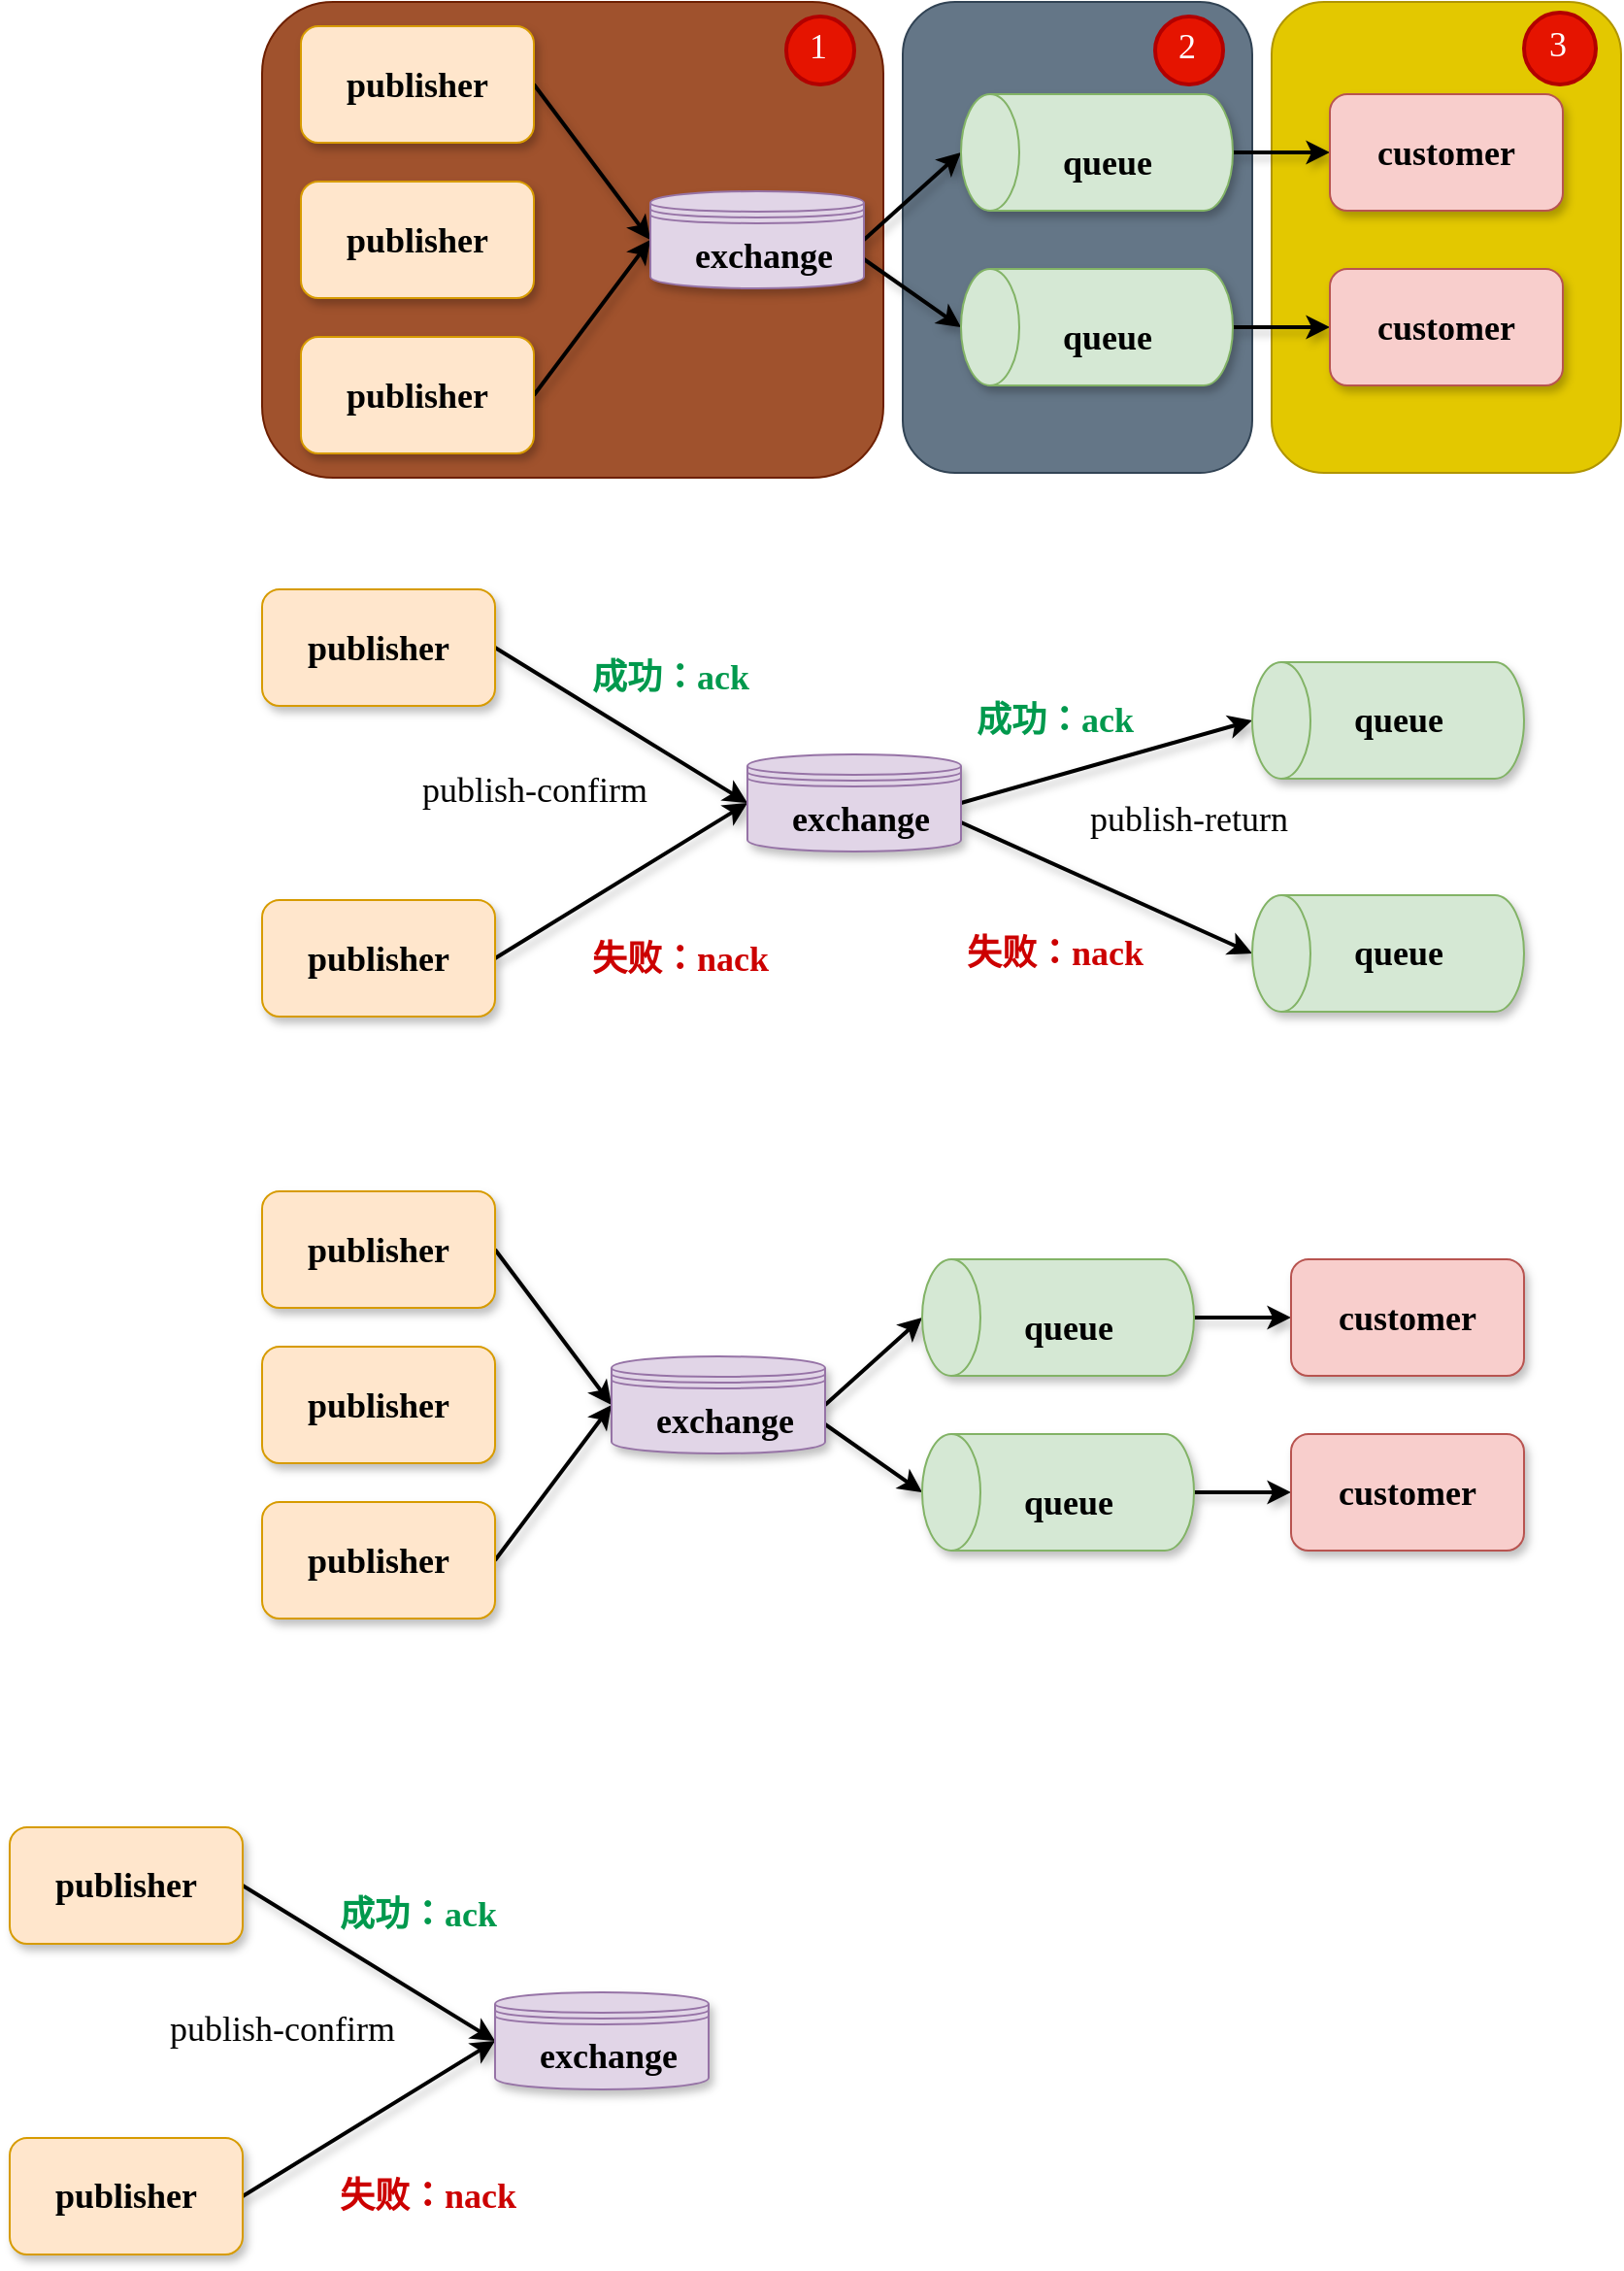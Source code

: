 <mxfile version="15.2.7" type="github">
  <diagram id="DfqF4grti_05bretxwBp" name="第 1 页">
    <mxGraphModel dx="2526" dy="842" grid="1" gridSize="10" guides="1" tooltips="1" connect="1" arrows="1" fold="1" page="1" pageScale="1" pageWidth="3300" pageHeight="4681" math="0" shadow="0">
      <root>
        <mxCell id="0" />
        <mxCell id="1" parent="0" />
        <mxCell id="EjoFfU5QmYsOKlTv9Tg1-23" value="" style="rounded=1;whiteSpace=wrap;html=1;shadow=0;sketch=0;fontFamily=JetBrains Mono;fontSize=18;fillColor=#e3c800;strokeColor=#B09500;fontColor=#000000;" parent="1" vertex="1">
          <mxGeometry x="850" y="130" width="180" height="242.5" as="geometry" />
        </mxCell>
        <mxCell id="EjoFfU5QmYsOKlTv9Tg1-22" value="" style="rounded=1;whiteSpace=wrap;html=1;shadow=0;sketch=0;fontFamily=JetBrains Mono;fontSize=18;fillColor=#647687;strokeColor=#314354;fontColor=#ffffff;" parent="1" vertex="1">
          <mxGeometry x="660" y="130" width="180" height="242.5" as="geometry" />
        </mxCell>
        <mxCell id="EjoFfU5QmYsOKlTv9Tg1-20" value="" style="rounded=1;whiteSpace=wrap;html=1;shadow=0;sketch=0;fontFamily=JetBrains Mono;fontSize=18;fillColor=#a0522d;strokeColor=#6D1F00;fontColor=#ffffff;" parent="1" vertex="1">
          <mxGeometry x="330" y="130" width="320" height="245" as="geometry" />
        </mxCell>
        <mxCell id="EjoFfU5QmYsOKlTv9Tg1-5" style="rounded=0;orthogonalLoop=1;jettySize=auto;html=1;exitX=1;exitY=0.5;exitDx=0;exitDy=0;entryX=0;entryY=0.5;entryDx=0;entryDy=0;fontFamily=JetBrains Mono;fontSize=18;strokeWidth=2;shadow=1;sketch=0;" parent="1" source="EjoFfU5QmYsOKlTv9Tg1-1" target="EjoFfU5QmYsOKlTv9Tg1-4" edge="1">
          <mxGeometry relative="1" as="geometry" />
        </mxCell>
        <mxCell id="EjoFfU5QmYsOKlTv9Tg1-1" value="publisher" style="rounded=1;whiteSpace=wrap;html=1;fontFamily=JetBrains Mono;fontSize=18;fontStyle=1;sketch=0;fillColor=#ffe6cc;strokeColor=#d79b00;shadow=1;" parent="1" vertex="1">
          <mxGeometry x="350" y="142.5" width="120" height="60" as="geometry" />
        </mxCell>
        <mxCell id="EjoFfU5QmYsOKlTv9Tg1-2" value="publisher" style="rounded=1;whiteSpace=wrap;html=1;fontFamily=JetBrains Mono;fontSize=18;fontStyle=1;sketch=0;fillColor=#ffe6cc;strokeColor=#d79b00;shadow=1;" parent="1" vertex="1">
          <mxGeometry x="350" y="222.5" width="120" height="60" as="geometry" />
        </mxCell>
        <mxCell id="EjoFfU5QmYsOKlTv9Tg1-7" style="edgeStyle=none;rounded=0;orthogonalLoop=1;jettySize=auto;html=1;exitX=1;exitY=0.5;exitDx=0;exitDy=0;entryX=0;entryY=0.5;entryDx=0;entryDy=0;fontFamily=JetBrains Mono;fontSize=18;strokeWidth=2;shadow=1;sketch=0;" parent="1" source="EjoFfU5QmYsOKlTv9Tg1-3" target="EjoFfU5QmYsOKlTv9Tg1-4" edge="1">
          <mxGeometry relative="1" as="geometry" />
        </mxCell>
        <mxCell id="EjoFfU5QmYsOKlTv9Tg1-3" value="publisher" style="rounded=1;whiteSpace=wrap;html=1;fontFamily=JetBrains Mono;fontSize=18;fontStyle=1;sketch=0;fillColor=#ffe6cc;strokeColor=#d79b00;shadow=1;" parent="1" vertex="1">
          <mxGeometry x="350" y="302.5" width="120" height="60" as="geometry" />
        </mxCell>
        <mxCell id="EjoFfU5QmYsOKlTv9Tg1-8" style="edgeStyle=none;rounded=0;orthogonalLoop=1;jettySize=auto;html=1;exitX=1;exitY=0.5;exitDx=0;exitDy=0;fontFamily=JetBrains Mono;fontSize=18;entryX=0.5;entryY=0;entryDx=0;entryDy=0;entryPerimeter=0;strokeWidth=2;shadow=1;sketch=0;" parent="1" source="EjoFfU5QmYsOKlTv9Tg1-4" target="EjoFfU5QmYsOKlTv9Tg1-10" edge="1">
          <mxGeometry relative="1" as="geometry">
            <mxPoint x="690" y="172.5" as="targetPoint" />
          </mxGeometry>
        </mxCell>
        <mxCell id="EjoFfU5QmYsOKlTv9Tg1-14" style="edgeStyle=none;rounded=0;orthogonalLoop=1;jettySize=auto;html=1;exitX=1;exitY=0.7;exitDx=0;exitDy=0;entryX=0.5;entryY=0;entryDx=0;entryDy=0;entryPerimeter=0;fontFamily=JetBrains Mono;fontSize=18;strokeWidth=2;shadow=1;sketch=0;" parent="1" source="EjoFfU5QmYsOKlTv9Tg1-4" target="EjoFfU5QmYsOKlTv9Tg1-12" edge="1">
          <mxGeometry relative="1" as="geometry" />
        </mxCell>
        <mxCell id="EjoFfU5QmYsOKlTv9Tg1-4" value="" style="shape=datastore;whiteSpace=wrap;html=1;rounded=1;shadow=1;glass=0;labelBackgroundColor=#ffffff;sketch=0;disableMultiStroke=0;disableMultiStrokeFill=0;fontFamily=JetBrains Mono;fontSize=14;fillColor=#e1d5e7;verticalAlign=middle;strokeColor=#9673a6;" parent="1" vertex="1">
          <mxGeometry x="530" y="227.5" width="110" height="50" as="geometry" />
        </mxCell>
        <mxCell id="EjoFfU5QmYsOKlTv9Tg1-17" style="edgeStyle=none;rounded=0;orthogonalLoop=1;jettySize=auto;html=1;exitX=0.5;exitY=1;exitDx=0;exitDy=0;exitPerimeter=0;entryX=0;entryY=0.5;entryDx=0;entryDy=0;fontFamily=JetBrains Mono;fontSize=18;strokeWidth=2;shadow=1;sketch=0;" parent="1" source="EjoFfU5QmYsOKlTv9Tg1-10" target="EjoFfU5QmYsOKlTv9Tg1-15" edge="1">
          <mxGeometry relative="1" as="geometry" />
        </mxCell>
        <mxCell id="EjoFfU5QmYsOKlTv9Tg1-10" value="" style="shape=cylinder3;whiteSpace=wrap;html=1;boundedLbl=1;backgroundOutline=1;size=15;sketch=0;fontFamily=JetBrains Mono;fontSize=18;rotation=-90;fillColor=#d5e8d4;strokeColor=#82b366;shadow=1;" parent="1" vertex="1">
          <mxGeometry x="730" y="137.5" width="60" height="140" as="geometry" />
        </mxCell>
        <mxCell id="EjoFfU5QmYsOKlTv9Tg1-11" value="&lt;b&gt;queue&lt;/b&gt;" style="text;html=1;align=center;verticalAlign=middle;resizable=0;points=[];autosize=1;strokeColor=none;fillColor=none;fontSize=18;fontFamily=JetBrains Mono;shadow=1;sketch=0;" parent="1" vertex="1">
          <mxGeometry x="730" y="197.5" width="70" height="30" as="geometry" />
        </mxCell>
        <mxCell id="EjoFfU5QmYsOKlTv9Tg1-18" style="edgeStyle=none;rounded=0;orthogonalLoop=1;jettySize=auto;html=1;exitX=0.5;exitY=1;exitDx=0;exitDy=0;exitPerimeter=0;fontFamily=JetBrains Mono;fontSize=18;strokeWidth=2;shadow=1;sketch=0;" parent="1" source="EjoFfU5QmYsOKlTv9Tg1-12" target="EjoFfU5QmYsOKlTv9Tg1-16" edge="1">
          <mxGeometry relative="1" as="geometry" />
        </mxCell>
        <mxCell id="EjoFfU5QmYsOKlTv9Tg1-12" value="" style="shape=cylinder3;whiteSpace=wrap;html=1;boundedLbl=1;backgroundOutline=1;size=15;sketch=0;fontFamily=JetBrains Mono;fontSize=18;rotation=-90;fillColor=#d5e8d4;strokeColor=#82b366;shadow=1;" parent="1" vertex="1">
          <mxGeometry x="730" y="227.5" width="60" height="140" as="geometry" />
        </mxCell>
        <mxCell id="EjoFfU5QmYsOKlTv9Tg1-13" value="&lt;b&gt;queue&lt;/b&gt;" style="text;html=1;align=center;verticalAlign=middle;resizable=0;points=[];autosize=1;strokeColor=none;fillColor=none;fontSize=18;fontFamily=JetBrains Mono;shadow=1;sketch=0;" parent="1" vertex="1">
          <mxGeometry x="730" y="287.5" width="70" height="30" as="geometry" />
        </mxCell>
        <mxCell id="EjoFfU5QmYsOKlTv9Tg1-15" value="customer" style="rounded=1;whiteSpace=wrap;html=1;fontFamily=JetBrains Mono;fontSize=18;fontStyle=1;sketch=0;fillColor=#f8cecc;strokeColor=#b85450;shadow=1;" parent="1" vertex="1">
          <mxGeometry x="880" y="177.5" width="120" height="60" as="geometry" />
        </mxCell>
        <mxCell id="EjoFfU5QmYsOKlTv9Tg1-16" value="customer" style="rounded=1;whiteSpace=wrap;html=1;fontFamily=JetBrains Mono;fontSize=18;fontStyle=1;sketch=0;fillColor=#f8cecc;strokeColor=#b85450;shadow=1;" parent="1" vertex="1">
          <mxGeometry x="880" y="267.5" width="120" height="60" as="geometry" />
        </mxCell>
        <mxCell id="EjoFfU5QmYsOKlTv9Tg1-19" value="&lt;b&gt;exchange&lt;/b&gt;" style="text;html=1;align=center;verticalAlign=middle;resizable=0;points=[];autosize=1;strokeColor=none;fillColor=none;fontSize=18;fontFamily=JetBrains Mono;" parent="1" vertex="1">
          <mxGeometry x="538" y="245.5" width="100" height="30" as="geometry" />
        </mxCell>
        <mxCell id="EjoFfU5QmYsOKlTv9Tg1-24" value="1" style="ellipse;whiteSpace=wrap;html=1;aspect=fixed;strokeWidth=2;fontFamily=Tahoma;spacingBottom=4;spacingRight=2;strokeColor=#B20000;shadow=0;sketch=0;fontSize=18;fillColor=#e51400;fontColor=#ffffff;" parent="1" vertex="1">
          <mxGeometry x="600" y="137.5" width="35" height="35" as="geometry" />
        </mxCell>
        <mxCell id="EjoFfU5QmYsOKlTv9Tg1-26" value="2" style="ellipse;whiteSpace=wrap;html=1;aspect=fixed;strokeWidth=2;fontFamily=Tahoma;spacingBottom=4;spacingRight=2;strokeColor=#B20000;shadow=0;sketch=0;fontSize=18;fillColor=#e51400;fontColor=#ffffff;" parent="1" vertex="1">
          <mxGeometry x="790" y="137.5" width="35" height="35" as="geometry" />
        </mxCell>
        <mxCell id="EjoFfU5QmYsOKlTv9Tg1-27" value="3" style="ellipse;whiteSpace=wrap;html=1;aspect=fixed;strokeWidth=2;fontFamily=Tahoma;spacingBottom=4;spacingRight=2;strokeColor=#B20000;shadow=0;sketch=0;fontSize=18;fillColor=#e51400;fontColor=#ffffff;" parent="1" vertex="1">
          <mxGeometry x="980" y="135.5" width="37" height="37" as="geometry" />
        </mxCell>
        <mxCell id="EjoFfU5QmYsOKlTv9Tg1-31" style="rounded=0;orthogonalLoop=1;jettySize=auto;html=1;exitX=1;exitY=0.5;exitDx=0;exitDy=0;entryX=0;entryY=0.5;entryDx=0;entryDy=0;fontFamily=JetBrains Mono;fontSize=18;strokeWidth=2;shadow=1;sketch=0;" parent="1" source="EjoFfU5QmYsOKlTv9Tg1-32" target="EjoFfU5QmYsOKlTv9Tg1-38" edge="1">
          <mxGeometry relative="1" as="geometry" />
        </mxCell>
        <mxCell id="EjoFfU5QmYsOKlTv9Tg1-51" value="publish-confirm" style="edgeLabel;html=1;align=center;verticalAlign=middle;resizable=0;points=[];fontSize=18;fontFamily=JetBrains Mono;" parent="EjoFfU5QmYsOKlTv9Tg1-31" vertex="1" connectable="0">
          <mxGeometry x="-0.222" y="1" relative="1" as="geometry">
            <mxPoint x="-31" y="43" as="offset" />
          </mxGeometry>
        </mxCell>
        <mxCell id="EjoFfU5QmYsOKlTv9Tg1-32" value="publisher" style="rounded=1;whiteSpace=wrap;html=1;fontFamily=JetBrains Mono;fontSize=18;fontStyle=1;sketch=0;fillColor=#ffe6cc;strokeColor=#d79b00;shadow=1;" parent="1" vertex="1">
          <mxGeometry x="330" y="432.5" width="120" height="60" as="geometry" />
        </mxCell>
        <mxCell id="EjoFfU5QmYsOKlTv9Tg1-64" style="edgeStyle=none;rounded=0;sketch=0;orthogonalLoop=1;jettySize=auto;html=1;exitX=1;exitY=0.5;exitDx=0;exitDy=0;entryX=0;entryY=0.5;entryDx=0;entryDy=0;shadow=1;fontFamily=JetBrains Mono;fontSize=18;fontColor=#000000;strokeWidth=2;" parent="1" source="EjoFfU5QmYsOKlTv9Tg1-35" target="EjoFfU5QmYsOKlTv9Tg1-38" edge="1">
          <mxGeometry relative="1" as="geometry" />
        </mxCell>
        <mxCell id="EjoFfU5QmYsOKlTv9Tg1-35" value="publisher" style="rounded=1;whiteSpace=wrap;html=1;fontFamily=JetBrains Mono;fontSize=18;fontStyle=1;sketch=0;fillColor=#ffe6cc;strokeColor=#d79b00;shadow=1;" parent="1" vertex="1">
          <mxGeometry x="330" y="592.5" width="120" height="60" as="geometry" />
        </mxCell>
        <mxCell id="EjoFfU5QmYsOKlTv9Tg1-36" style="edgeStyle=none;rounded=0;orthogonalLoop=1;jettySize=auto;html=1;exitX=1;exitY=0.5;exitDx=0;exitDy=0;fontFamily=JetBrains Mono;fontSize=18;entryX=0.5;entryY=0;entryDx=0;entryDy=0;entryPerimeter=0;strokeWidth=2;shadow=1;sketch=0;" parent="1" source="EjoFfU5QmYsOKlTv9Tg1-38" target="EjoFfU5QmYsOKlTv9Tg1-40" edge="1">
          <mxGeometry relative="1" as="geometry">
            <mxPoint x="740" y="462.5" as="targetPoint" />
          </mxGeometry>
        </mxCell>
        <mxCell id="EjoFfU5QmYsOKlTv9Tg1-57" value="publish-return" style="edgeLabel;html=1;align=center;verticalAlign=middle;resizable=0;points=[];fontSize=18;fontFamily=JetBrains Mono;fontColor=#000000;" parent="EjoFfU5QmYsOKlTv9Tg1-36" vertex="1" connectable="0">
          <mxGeometry x="-0.386" relative="1" as="geometry">
            <mxPoint x="71" y="21" as="offset" />
          </mxGeometry>
        </mxCell>
        <mxCell id="EjoFfU5QmYsOKlTv9Tg1-37" style="edgeStyle=none;rounded=0;orthogonalLoop=1;jettySize=auto;html=1;exitX=1;exitY=0.7;exitDx=0;exitDy=0;entryX=0.5;entryY=0;entryDx=0;entryDy=0;entryPerimeter=0;fontFamily=JetBrains Mono;fontSize=18;strokeWidth=2;shadow=1;sketch=0;" parent="1" source="EjoFfU5QmYsOKlTv9Tg1-38" target="EjoFfU5QmYsOKlTv9Tg1-43" edge="1">
          <mxGeometry relative="1" as="geometry" />
        </mxCell>
        <mxCell id="EjoFfU5QmYsOKlTv9Tg1-38" value="" style="shape=datastore;whiteSpace=wrap;html=1;rounded=1;shadow=1;glass=0;labelBackgroundColor=#ffffff;sketch=0;disableMultiStroke=0;disableMultiStrokeFill=0;fontFamily=JetBrains Mono;fontSize=14;fillColor=#e1d5e7;verticalAlign=middle;strokeColor=#9673a6;" parent="1" vertex="1">
          <mxGeometry x="580" y="517.5" width="110" height="50" as="geometry" />
        </mxCell>
        <mxCell id="EjoFfU5QmYsOKlTv9Tg1-40" value="" style="shape=cylinder3;whiteSpace=wrap;html=1;boundedLbl=1;backgroundOutline=1;size=15;sketch=0;fontFamily=JetBrains Mono;fontSize=18;rotation=-90;fillColor=#d5e8d4;strokeColor=#82b366;shadow=1;" parent="1" vertex="1">
          <mxGeometry x="880" y="430" width="60" height="140" as="geometry" />
        </mxCell>
        <mxCell id="EjoFfU5QmYsOKlTv9Tg1-41" value="&lt;b&gt;queue&lt;/b&gt;" style="text;html=1;align=center;verticalAlign=middle;resizable=0;points=[];autosize=1;strokeColor=none;fillColor=none;fontSize=18;fontFamily=JetBrains Mono;shadow=1;sketch=0;" parent="1" vertex="1">
          <mxGeometry x="880" y="484.5" width="70" height="30" as="geometry" />
        </mxCell>
        <mxCell id="EjoFfU5QmYsOKlTv9Tg1-43" value="" style="shape=cylinder3;whiteSpace=wrap;html=1;boundedLbl=1;backgroundOutline=1;size=15;sketch=0;fontFamily=JetBrains Mono;fontSize=18;rotation=-90;fillColor=#d5e8d4;strokeColor=#82b366;shadow=1;" parent="1" vertex="1">
          <mxGeometry x="880" y="550" width="60" height="140" as="geometry" />
        </mxCell>
        <mxCell id="EjoFfU5QmYsOKlTv9Tg1-44" value="&lt;b&gt;queue&lt;/b&gt;" style="text;html=1;align=center;verticalAlign=middle;resizable=0;points=[];autosize=1;strokeColor=none;fillColor=none;fontSize=18;fontFamily=JetBrains Mono;shadow=1;sketch=0;" parent="1" vertex="1">
          <mxGeometry x="880" y="605" width="70" height="30" as="geometry" />
        </mxCell>
        <mxCell id="EjoFfU5QmYsOKlTv9Tg1-47" value="&lt;b&gt;exchange&lt;/b&gt;" style="text;html=1;align=center;verticalAlign=middle;resizable=0;points=[];autosize=1;strokeColor=none;fillColor=none;fontSize=18;fontFamily=JetBrains Mono;" parent="1" vertex="1">
          <mxGeometry x="588" y="535.5" width="100" height="30" as="geometry" />
        </mxCell>
        <mxCell id="EjoFfU5QmYsOKlTv9Tg1-52" value="成功：ack" style="text;html=1;align=center;verticalAlign=middle;resizable=0;points=[];autosize=1;strokeColor=none;fillColor=none;fontSize=18;fontFamily=JetBrains Mono;fontColor=#00994D;fontStyle=1" parent="1" vertex="1">
          <mxGeometry x="490" y="462.5" width="100" height="30" as="geometry" />
        </mxCell>
        <mxCell id="EjoFfU5QmYsOKlTv9Tg1-53" value="失败：nack" style="text;html=1;align=center;verticalAlign=middle;resizable=0;points=[];autosize=1;strokeColor=none;fillColor=none;fontSize=18;fontFamily=JetBrains Mono;fontColor=#CC0000;fontStyle=1" parent="1" vertex="1">
          <mxGeometry x="490" y="607.5" width="110" height="30" as="geometry" />
        </mxCell>
        <mxCell id="EjoFfU5QmYsOKlTv9Tg1-58" value="成功：ack" style="text;html=1;align=center;verticalAlign=middle;resizable=0;points=[];autosize=1;strokeColor=none;fillColor=none;fontSize=18;fontFamily=JetBrains Mono;fontColor=#00994D;fontStyle=1" parent="1" vertex="1">
          <mxGeometry x="688" y="484.5" width="100" height="30" as="geometry" />
        </mxCell>
        <mxCell id="EjoFfU5QmYsOKlTv9Tg1-62" value="失败：nack" style="text;html=1;align=center;verticalAlign=middle;resizable=0;points=[];autosize=1;strokeColor=none;fillColor=none;fontSize=18;fontFamily=JetBrains Mono;fontColor=#CC0000;fontStyle=1" parent="1" vertex="1">
          <mxGeometry x="683" y="605" width="110" height="30" as="geometry" />
        </mxCell>
        <mxCell id="EjoFfU5QmYsOKlTv9Tg1-63" value="" style="shape=image;html=1;verticalAlign=top;verticalLabelPosition=bottom;labelBackgroundColor=#ffffff;imageAspect=0;aspect=fixed;image=https://cdn1.iconfinder.com/data/icons/DarkGlass_Reworked/128x128/actions/stop.png;shadow=0;sketch=0;fontFamily=JetBrains Mono;fontSize=18;fontColor=#CC0000;" parent="1" vertex="1">
          <mxGeometry x="746" y="567.5" width="42" height="42" as="geometry" />
        </mxCell>
        <mxCell id="EjoFfU5QmYsOKlTv9Tg1-65" value="" style="shape=image;html=1;verticalAlign=top;verticalLabelPosition=bottom;labelBackgroundColor=#ffffff;imageAspect=0;aspect=fixed;image=https://cdn1.iconfinder.com/data/icons/DarkGlass_Reworked/128x128/actions/stop.png;shadow=0;sketch=0;fontFamily=JetBrains Mono;fontSize=18;fontColor=#CC0000;" parent="1" vertex="1">
          <mxGeometry x="490" y="565.5" width="42" height="42" as="geometry" />
        </mxCell>
        <mxCell id="wfBfd0RTRODELjSgQt6T-4" style="rounded=0;orthogonalLoop=1;jettySize=auto;html=1;exitX=1;exitY=0.5;exitDx=0;exitDy=0;entryX=0;entryY=0.5;entryDx=0;entryDy=0;fontFamily=JetBrains Mono;fontSize=18;strokeWidth=2;shadow=1;sketch=0;" parent="1" source="wfBfd0RTRODELjSgQt6T-5" target="wfBfd0RTRODELjSgQt6T-11" edge="1">
          <mxGeometry relative="1" as="geometry" />
        </mxCell>
        <mxCell id="wfBfd0RTRODELjSgQt6T-5" value="publisher" style="rounded=1;whiteSpace=wrap;html=1;fontFamily=JetBrains Mono;fontSize=18;fontStyle=1;sketch=0;fillColor=#ffe6cc;strokeColor=#d79b00;shadow=1;" parent="1" vertex="1">
          <mxGeometry x="330" y="742.5" width="120" height="60" as="geometry" />
        </mxCell>
        <mxCell id="wfBfd0RTRODELjSgQt6T-6" value="publisher" style="rounded=1;whiteSpace=wrap;html=1;fontFamily=JetBrains Mono;fontSize=18;fontStyle=1;sketch=0;fillColor=#ffe6cc;strokeColor=#d79b00;shadow=1;" parent="1" vertex="1">
          <mxGeometry x="330" y="822.5" width="120" height="60" as="geometry" />
        </mxCell>
        <mxCell id="wfBfd0RTRODELjSgQt6T-7" style="edgeStyle=none;rounded=0;orthogonalLoop=1;jettySize=auto;html=1;exitX=1;exitY=0.5;exitDx=0;exitDy=0;entryX=0;entryY=0.5;entryDx=0;entryDy=0;fontFamily=JetBrains Mono;fontSize=18;strokeWidth=2;shadow=1;sketch=0;" parent="1" source="wfBfd0RTRODELjSgQt6T-8" target="wfBfd0RTRODELjSgQt6T-11" edge="1">
          <mxGeometry relative="1" as="geometry" />
        </mxCell>
        <mxCell id="wfBfd0RTRODELjSgQt6T-8" value="publisher" style="rounded=1;whiteSpace=wrap;html=1;fontFamily=JetBrains Mono;fontSize=18;fontStyle=1;sketch=0;fillColor=#ffe6cc;strokeColor=#d79b00;shadow=1;" parent="1" vertex="1">
          <mxGeometry x="330" y="902.5" width="120" height="60" as="geometry" />
        </mxCell>
        <mxCell id="wfBfd0RTRODELjSgQt6T-9" style="edgeStyle=none;rounded=0;orthogonalLoop=1;jettySize=auto;html=1;exitX=1;exitY=0.5;exitDx=0;exitDy=0;fontFamily=JetBrains Mono;fontSize=18;entryX=0.5;entryY=0;entryDx=0;entryDy=0;entryPerimeter=0;strokeWidth=2;shadow=1;sketch=0;" parent="1" source="wfBfd0RTRODELjSgQt6T-11" target="wfBfd0RTRODELjSgQt6T-13" edge="1">
          <mxGeometry relative="1" as="geometry">
            <mxPoint x="670" y="772.5" as="targetPoint" />
          </mxGeometry>
        </mxCell>
        <mxCell id="wfBfd0RTRODELjSgQt6T-10" style="edgeStyle=none;rounded=0;orthogonalLoop=1;jettySize=auto;html=1;exitX=1;exitY=0.7;exitDx=0;exitDy=0;entryX=0.5;entryY=0;entryDx=0;entryDy=0;entryPerimeter=0;fontFamily=JetBrains Mono;fontSize=18;strokeWidth=2;shadow=1;sketch=0;" parent="1" source="wfBfd0RTRODELjSgQt6T-11" target="wfBfd0RTRODELjSgQt6T-16" edge="1">
          <mxGeometry relative="1" as="geometry" />
        </mxCell>
        <mxCell id="wfBfd0RTRODELjSgQt6T-11" value="" style="shape=datastore;whiteSpace=wrap;html=1;rounded=1;shadow=1;glass=0;labelBackgroundColor=#ffffff;sketch=0;disableMultiStroke=0;disableMultiStrokeFill=0;fontFamily=JetBrains Mono;fontSize=14;fillColor=#e1d5e7;verticalAlign=middle;strokeColor=#9673a6;" parent="1" vertex="1">
          <mxGeometry x="510" y="827.5" width="110" height="50" as="geometry" />
        </mxCell>
        <mxCell id="wfBfd0RTRODELjSgQt6T-12" style="edgeStyle=none;rounded=0;orthogonalLoop=1;jettySize=auto;html=1;exitX=0.5;exitY=1;exitDx=0;exitDy=0;exitPerimeter=0;entryX=0;entryY=0.5;entryDx=0;entryDy=0;fontFamily=JetBrains Mono;fontSize=18;strokeWidth=2;shadow=1;sketch=0;" parent="1" source="wfBfd0RTRODELjSgQt6T-13" target="wfBfd0RTRODELjSgQt6T-18" edge="1">
          <mxGeometry relative="1" as="geometry" />
        </mxCell>
        <mxCell id="wfBfd0RTRODELjSgQt6T-13" value="" style="shape=cylinder3;whiteSpace=wrap;html=1;boundedLbl=1;backgroundOutline=1;size=15;sketch=0;fontFamily=JetBrains Mono;fontSize=18;rotation=-90;fillColor=#d5e8d4;strokeColor=#82b366;shadow=1;" parent="1" vertex="1">
          <mxGeometry x="710" y="737.5" width="60" height="140" as="geometry" />
        </mxCell>
        <mxCell id="wfBfd0RTRODELjSgQt6T-14" value="&lt;b&gt;queue&lt;/b&gt;" style="text;html=1;align=center;verticalAlign=middle;resizable=0;points=[];autosize=1;strokeColor=none;fillColor=none;fontSize=18;fontFamily=JetBrains Mono;shadow=1;sketch=0;" parent="1" vertex="1">
          <mxGeometry x="710" y="797.5" width="70" height="30" as="geometry" />
        </mxCell>
        <mxCell id="wfBfd0RTRODELjSgQt6T-15" style="edgeStyle=none;rounded=0;orthogonalLoop=1;jettySize=auto;html=1;exitX=0.5;exitY=1;exitDx=0;exitDy=0;exitPerimeter=0;fontFamily=JetBrains Mono;fontSize=18;strokeWidth=2;shadow=1;sketch=0;" parent="1" source="wfBfd0RTRODELjSgQt6T-16" target="wfBfd0RTRODELjSgQt6T-19" edge="1">
          <mxGeometry relative="1" as="geometry" />
        </mxCell>
        <mxCell id="wfBfd0RTRODELjSgQt6T-16" value="" style="shape=cylinder3;whiteSpace=wrap;html=1;boundedLbl=1;backgroundOutline=1;size=15;sketch=0;fontFamily=JetBrains Mono;fontSize=18;rotation=-90;fillColor=#d5e8d4;strokeColor=#82b366;shadow=1;" parent="1" vertex="1">
          <mxGeometry x="710" y="827.5" width="60" height="140" as="geometry" />
        </mxCell>
        <mxCell id="wfBfd0RTRODELjSgQt6T-17" value="&lt;b&gt;queue&lt;/b&gt;" style="text;html=1;align=center;verticalAlign=middle;resizable=0;points=[];autosize=1;strokeColor=none;fillColor=none;fontSize=18;fontFamily=JetBrains Mono;shadow=1;sketch=0;" parent="1" vertex="1">
          <mxGeometry x="710" y="887.5" width="70" height="30" as="geometry" />
        </mxCell>
        <mxCell id="wfBfd0RTRODELjSgQt6T-18" value="customer" style="rounded=1;whiteSpace=wrap;html=1;fontFamily=JetBrains Mono;fontSize=18;fontStyle=1;sketch=0;fillColor=#f8cecc;strokeColor=#b85450;shadow=1;" parent="1" vertex="1">
          <mxGeometry x="860" y="777.5" width="120" height="60" as="geometry" />
        </mxCell>
        <mxCell id="wfBfd0RTRODELjSgQt6T-19" value="customer" style="rounded=1;whiteSpace=wrap;html=1;fontFamily=JetBrains Mono;fontSize=18;fontStyle=1;sketch=0;fillColor=#f8cecc;strokeColor=#b85450;shadow=1;" parent="1" vertex="1">
          <mxGeometry x="860" y="867.5" width="120" height="60" as="geometry" />
        </mxCell>
        <mxCell id="wfBfd0RTRODELjSgQt6T-20" value="&lt;b&gt;exchange&lt;/b&gt;" style="text;html=1;align=center;verticalAlign=middle;resizable=0;points=[];autosize=1;strokeColor=none;fillColor=none;fontSize=18;fontFamily=JetBrains Mono;" parent="1" vertex="1">
          <mxGeometry x="518" y="845.5" width="100" height="30" as="geometry" />
        </mxCell>
        <mxCell id="iKrqZMiCd4_pOFUdWp5P-1" style="rounded=0;orthogonalLoop=1;jettySize=auto;html=1;exitX=1;exitY=0.5;exitDx=0;exitDy=0;entryX=0;entryY=0.5;entryDx=0;entryDy=0;fontFamily=JetBrains Mono;fontSize=18;strokeWidth=2;shadow=1;sketch=0;" edge="1" parent="1" source="iKrqZMiCd4_pOFUdWp5P-3" target="iKrqZMiCd4_pOFUdWp5P-6">
          <mxGeometry relative="1" as="geometry" />
        </mxCell>
        <mxCell id="iKrqZMiCd4_pOFUdWp5P-2" value="publish-confirm" style="edgeLabel;html=1;align=center;verticalAlign=middle;resizable=0;points=[];fontSize=18;fontFamily=JetBrains Mono;" vertex="1" connectable="0" parent="iKrqZMiCd4_pOFUdWp5P-1">
          <mxGeometry x="-0.222" y="1" relative="1" as="geometry">
            <mxPoint x="-31" y="43" as="offset" />
          </mxGeometry>
        </mxCell>
        <mxCell id="iKrqZMiCd4_pOFUdWp5P-3" value="publisher" style="rounded=1;whiteSpace=wrap;html=1;fontFamily=JetBrains Mono;fontSize=18;fontStyle=1;sketch=0;fillColor=#ffe6cc;strokeColor=#d79b00;shadow=1;" vertex="1" parent="1">
          <mxGeometry x="200" y="1070" width="120" height="60" as="geometry" />
        </mxCell>
        <mxCell id="iKrqZMiCd4_pOFUdWp5P-4" style="edgeStyle=none;rounded=0;sketch=0;orthogonalLoop=1;jettySize=auto;html=1;exitX=1;exitY=0.5;exitDx=0;exitDy=0;entryX=0;entryY=0.5;entryDx=0;entryDy=0;shadow=1;fontFamily=JetBrains Mono;fontSize=18;fontColor=#000000;strokeWidth=2;" edge="1" parent="1" source="iKrqZMiCd4_pOFUdWp5P-5" target="iKrqZMiCd4_pOFUdWp5P-6">
          <mxGeometry relative="1" as="geometry" />
        </mxCell>
        <mxCell id="iKrqZMiCd4_pOFUdWp5P-5" value="publisher" style="rounded=1;whiteSpace=wrap;html=1;fontFamily=JetBrains Mono;fontSize=18;fontStyle=1;sketch=0;fillColor=#ffe6cc;strokeColor=#d79b00;shadow=1;" vertex="1" parent="1">
          <mxGeometry x="200" y="1230" width="120" height="60" as="geometry" />
        </mxCell>
        <mxCell id="iKrqZMiCd4_pOFUdWp5P-6" value="" style="shape=datastore;whiteSpace=wrap;html=1;rounded=1;shadow=1;glass=0;labelBackgroundColor=#ffffff;sketch=0;disableMultiStroke=0;disableMultiStrokeFill=0;fontFamily=JetBrains Mono;fontSize=14;fillColor=#e1d5e7;verticalAlign=middle;strokeColor=#9673a6;" vertex="1" parent="1">
          <mxGeometry x="450" y="1155" width="110" height="50" as="geometry" />
        </mxCell>
        <mxCell id="iKrqZMiCd4_pOFUdWp5P-7" value="&lt;b&gt;exchange&lt;/b&gt;" style="text;html=1;align=center;verticalAlign=middle;resizable=0;points=[];autosize=1;strokeColor=none;fillColor=none;fontSize=18;fontFamily=JetBrains Mono;" vertex="1" parent="1">
          <mxGeometry x="458" y="1173" width="100" height="30" as="geometry" />
        </mxCell>
        <mxCell id="iKrqZMiCd4_pOFUdWp5P-8" value="成功：ack" style="text;html=1;align=center;verticalAlign=middle;resizable=0;points=[];autosize=1;strokeColor=none;fillColor=none;fontSize=18;fontFamily=JetBrains Mono;fontColor=#00994D;fontStyle=1" vertex="1" parent="1">
          <mxGeometry x="360" y="1100" width="100" height="30" as="geometry" />
        </mxCell>
        <mxCell id="iKrqZMiCd4_pOFUdWp5P-9" value="失败：nack" style="text;html=1;align=center;verticalAlign=middle;resizable=0;points=[];autosize=1;strokeColor=none;fillColor=none;fontSize=18;fontFamily=JetBrains Mono;fontColor=#CC0000;fontStyle=1" vertex="1" parent="1">
          <mxGeometry x="360" y="1245" width="110" height="30" as="geometry" />
        </mxCell>
        <mxCell id="iKrqZMiCd4_pOFUdWp5P-10" value="" style="shape=image;html=1;verticalAlign=top;verticalLabelPosition=bottom;labelBackgroundColor=#ffffff;imageAspect=0;aspect=fixed;image=https://cdn1.iconfinder.com/data/icons/DarkGlass_Reworked/128x128/actions/stop.png;shadow=0;sketch=0;fontFamily=JetBrains Mono;fontSize=18;fontColor=#CC0000;" vertex="1" parent="1">
          <mxGeometry x="360" y="1203" width="42" height="42" as="geometry" />
        </mxCell>
      </root>
    </mxGraphModel>
  </diagram>
</mxfile>
